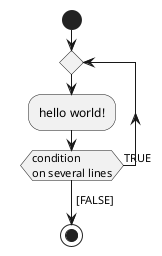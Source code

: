 {
  "sha1": "1stpbr5s4i9jenm20n4wib5zbya5cy6",
  "insertion": {
    "when": "2024-05-30T20:48:19.778Z",
    "user": "plantuml@gmail.com"
  }
}
@startuml
START
REPEAT
:hello world!;
repeatwhile(condition
on several lines)is(TRUE)
->[FALSE];
STOP
@enduml
